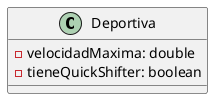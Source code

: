 @startuml
class Deportiva {
    - velocidadMaxima: double
    - tieneQuickShifter: boolean
}
@enduml